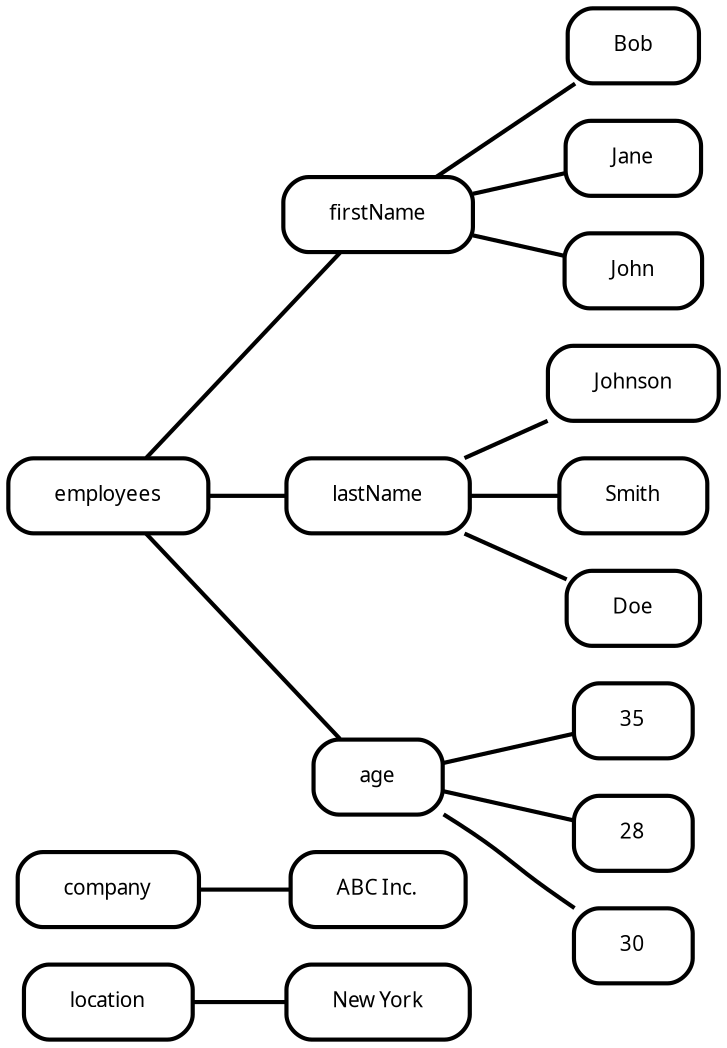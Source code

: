 digraph  {
rankdir=LR;
"0__location" [fillcolor="#fafafa", fontname="Fira Mono", fontsize=10, label=location, margin="0.3,0.1", penwidth="2.0", shape=rounded, style=rounded];
"0__location__New York" [fillcolor="#fafafa", fontname="Fira Mono", fontsize=10, label="New York", margin="0.3,0.1", penwidth="2.0", shape=rounded, style=rounded];
"0__company" [fillcolor="#fafafa", fontname="Fira Mono", fontsize=10, label=company, margin="0.3,0.1", penwidth="2.0", shape=rounded, style=rounded];
"0__company__ABC Inc." [fillcolor="#fafafa", fontname="Fira Mono", fontsize=10, label="ABC Inc.", margin="0.3,0.1", penwidth="2.0", shape=rounded, style=rounded];
"0__employees" [fillcolor="#fafafa", fontname="Fira Mono", fontsize=10, label=employees, margin="0.3,0.1", penwidth="2.0", shape=rounded, style=rounded];
"0__employees__firstName" [fillcolor="#fafafa", fontname="Fira Mono", fontsize=10, label=firstName, margin="0.3,0.1", penwidth="2.0", shape=rounded, style=rounded];
"0__employees__firstName__Bob" [fillcolor="#fafafa", fontname="Fira Mono", fontsize=10, label=Bob, margin="0.3,0.1", penwidth="2.0", shape=rounded, style=rounded];
"0__employees__lastName" [fillcolor="#fafafa", fontname="Fira Mono", fontsize=10, label=lastName, margin="0.3,0.1", penwidth="2.0", shape=rounded, style=rounded];
"0__employees__lastName__Johnson" [fillcolor="#fafafa", fontname="Fira Mono", fontsize=10, label=Johnson, margin="0.3,0.1", penwidth="2.0", shape=rounded, style=rounded];
"0__employees__age" [fillcolor="#fafafa", fontname="Fira Mono", fontsize=10, label=age, margin="0.3,0.1", penwidth="2.0", shape=rounded, style=rounded];
"0__employees__age__35" [fillcolor="#fafafa", fontname="Fira Mono", fontsize=10, label=35, margin="0.3,0.1", penwidth="2.0", shape=rounded, style=rounded];
"0__employees__firstName__Jane" [fillcolor="#fafafa", fontname="Fira Mono", fontsize=10, label=Jane, margin="0.3,0.1", penwidth="2.0", shape=rounded, style=rounded];
"0__employees__lastName__Smith" [fillcolor="#fafafa", fontname="Fira Mono", fontsize=10, label=Smith, margin="0.3,0.1", penwidth="2.0", shape=rounded, style=rounded];
"0__employees__age__28" [fillcolor="#fafafa", fontname="Fira Mono", fontsize=10, label=28, margin="0.3,0.1", penwidth="2.0", shape=rounded, style=rounded];
"0__employees__firstName__John" [fillcolor="#fafafa", fontname="Fira Mono", fontsize=10, label=John, margin="0.3,0.1", penwidth="2.0", shape=rounded, style=rounded];
"0__employees__lastName__Doe" [fillcolor="#fafafa", fontname="Fira Mono", fontsize=10, label=Doe, margin="0.3,0.1", penwidth="2.0", shape=rounded, style=rounded];
"0__employees__age__30" [fillcolor="#fafafa", fontname="Fira Mono", fontsize=10, label=30, margin="0.3,0.1", penwidth="2.0", shape=rounded, style=rounded];
"0__location" -> "0__location__New York"  [arrowhead=none, key=0, penwidth="2.0"];
"0__company" -> "0__company__ABC Inc."  [arrowhead=none, key=0, penwidth="2.0"];
"0__employees" -> "0__employees__firstName"  [arrowhead=none, key=0, penwidth="2.0"];
"0__employees" -> "0__employees__lastName"  [arrowhead=none, key=0, penwidth="2.0"];
"0__employees" -> "0__employees__age"  [arrowhead=none, key=0, penwidth="2.0"];
"0__employees__firstName" -> "0__employees__firstName__Bob"  [arrowhead=none, key=0, penwidth="2.0"];
"0__employees__firstName" -> "0__employees__firstName__Jane"  [arrowhead=none, key=0, penwidth="2.0"];
"0__employees__firstName" -> "0__employees__firstName__John"  [arrowhead=none, key=0, penwidth="2.0"];
"0__employees__lastName" -> "0__employees__lastName__Johnson"  [arrowhead=none, key=0, penwidth="2.0"];
"0__employees__lastName" -> "0__employees__lastName__Smith"  [arrowhead=none, key=0, penwidth="2.0"];
"0__employees__lastName" -> "0__employees__lastName__Doe"  [arrowhead=none, key=0, penwidth="2.0"];
"0__employees__age" -> "0__employees__age__35"  [arrowhead=none, key=0, penwidth="2.0"];
"0__employees__age" -> "0__employees__age__28"  [arrowhead=none, key=0, penwidth="2.0"];
"0__employees__age" -> "0__employees__age__30"  [arrowhead=none, key=0, penwidth="2.0"];
}
